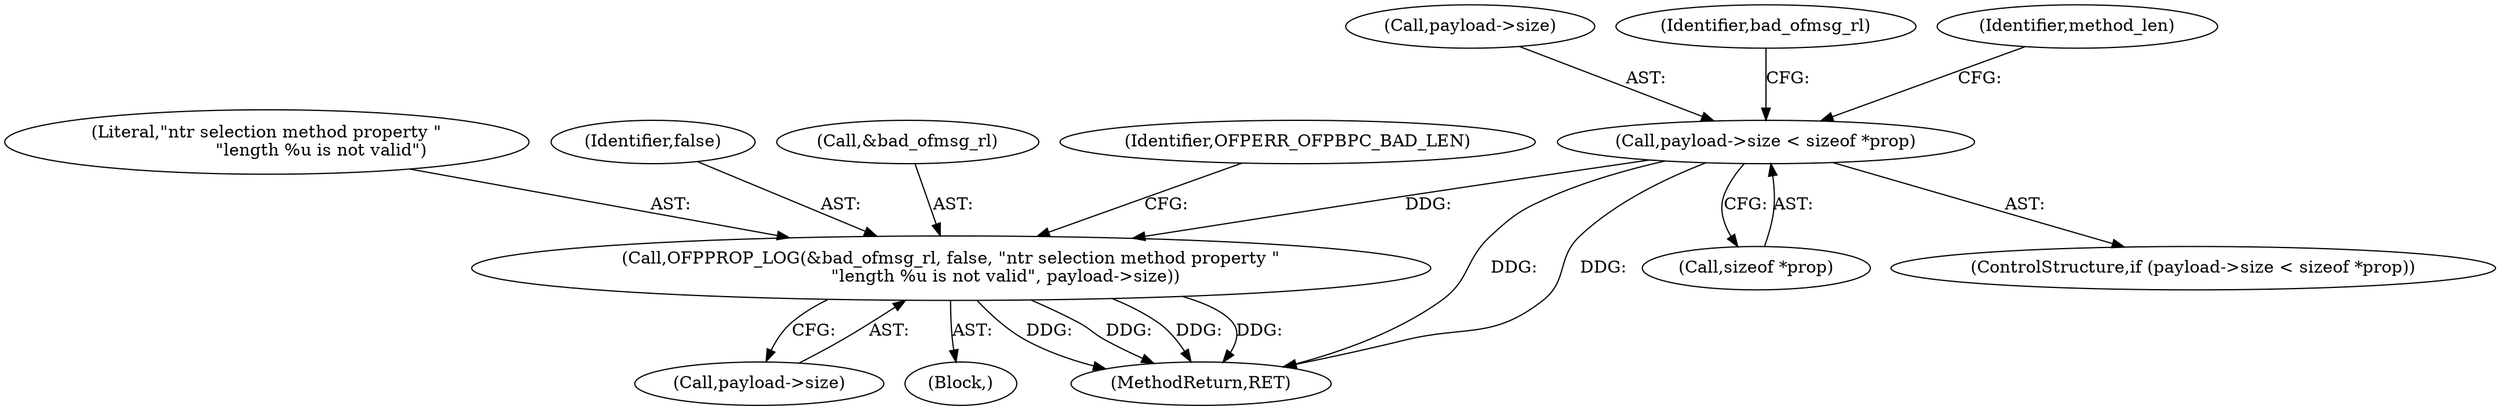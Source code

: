 digraph "0_ovs_4af6da3b275b764b1afe194df6499b33d2bf4cde@pointer" {
"1000163" [label="(Call,OFPPROP_LOG(&bad_ofmsg_rl, false, \"ntr selection method property \"\n                    \"length %u is not valid\", payload->size))"];
"1000155" [label="(Call,payload->size < sizeof *prop)"];
"1000168" [label="(Call,payload->size)"];
"1000167" [label="(Literal,\"ntr selection method property \"\n                    \"length %u is not valid\")"];
"1000156" [label="(Call,payload->size)"];
"1000166" [label="(Identifier,false)"];
"1000155" [label="(Call,payload->size < sizeof *prop)"];
"1000159" [label="(Call,sizeof *prop)"];
"1000164" [label="(Call,&bad_ofmsg_rl)"];
"1000162" [label="(Block,)"];
"1000154" [label="(ControlStructure,if (payload->size < sizeof *prop))"];
"1000287" [label="(MethodReturn,RET)"];
"1000165" [label="(Identifier,bad_ofmsg_rl)"];
"1000174" [label="(Identifier,method_len)"];
"1000172" [label="(Identifier,OFPERR_OFPBPC_BAD_LEN)"];
"1000163" [label="(Call,OFPPROP_LOG(&bad_ofmsg_rl, false, \"ntr selection method property \"\n                    \"length %u is not valid\", payload->size))"];
"1000163" -> "1000162"  [label="AST: "];
"1000163" -> "1000168"  [label="CFG: "];
"1000164" -> "1000163"  [label="AST: "];
"1000166" -> "1000163"  [label="AST: "];
"1000167" -> "1000163"  [label="AST: "];
"1000168" -> "1000163"  [label="AST: "];
"1000172" -> "1000163"  [label="CFG: "];
"1000163" -> "1000287"  [label="DDG: "];
"1000163" -> "1000287"  [label="DDG: "];
"1000163" -> "1000287"  [label="DDG: "];
"1000163" -> "1000287"  [label="DDG: "];
"1000155" -> "1000163"  [label="DDG: "];
"1000155" -> "1000154"  [label="AST: "];
"1000155" -> "1000159"  [label="CFG: "];
"1000156" -> "1000155"  [label="AST: "];
"1000159" -> "1000155"  [label="AST: "];
"1000165" -> "1000155"  [label="CFG: "];
"1000174" -> "1000155"  [label="CFG: "];
"1000155" -> "1000287"  [label="DDG: "];
"1000155" -> "1000287"  [label="DDG: "];
}
